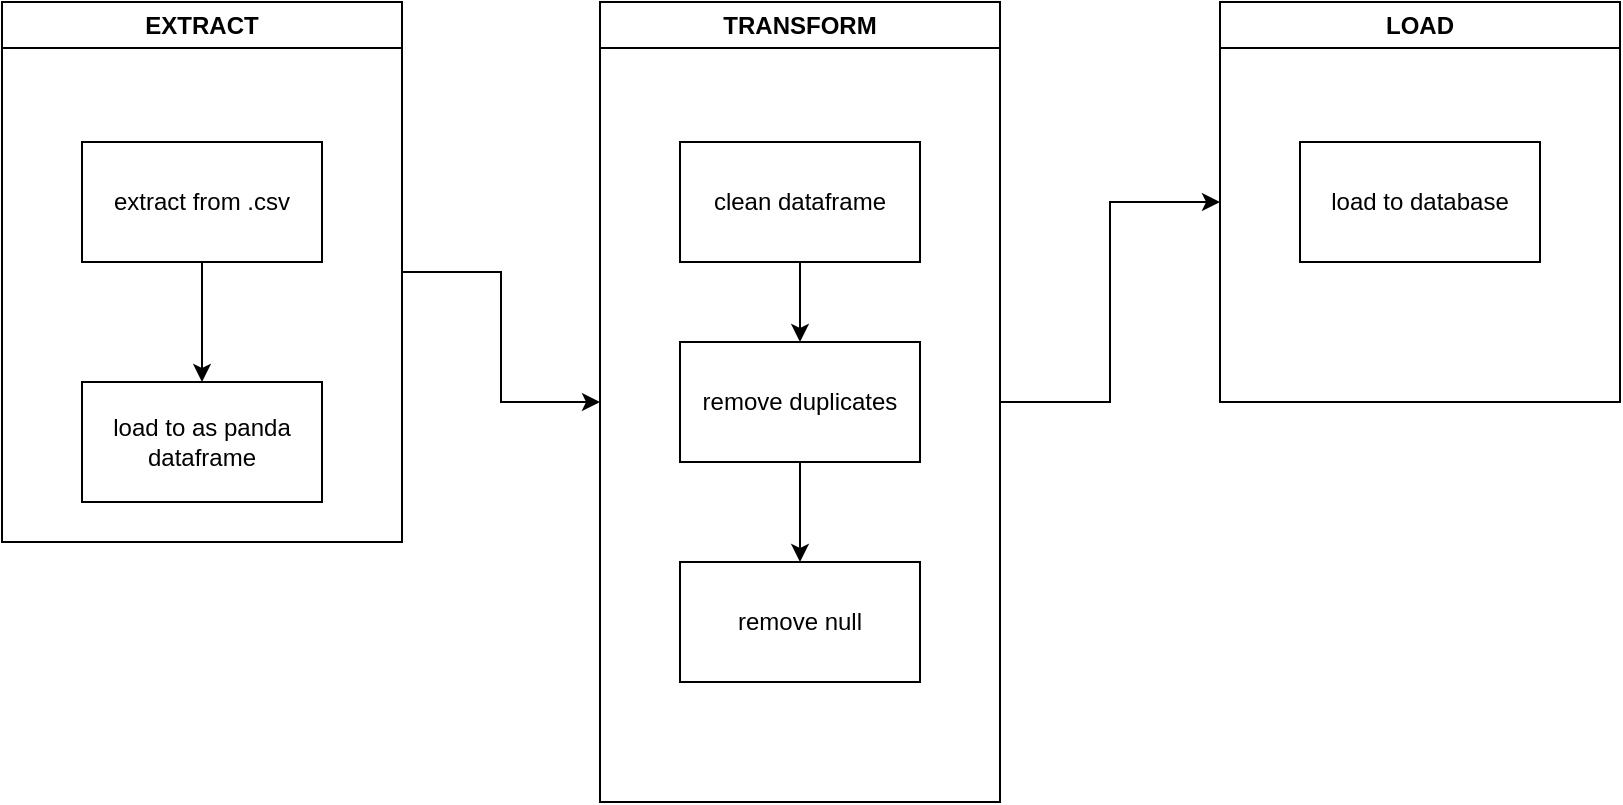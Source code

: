 <mxfile version="24.7.1" type="github">
  <diagram id="C5RBs43oDa-KdzZeNtuy" name="Page-1">
    <mxGraphModel dx="1120" dy="468" grid="1" gridSize="10" guides="1" tooltips="1" connect="1" arrows="1" fold="1" page="1" pageScale="1" pageWidth="827" pageHeight="1169" math="0" shadow="0">
      <root>
        <mxCell id="WIyWlLk6GJQsqaUBKTNV-0" />
        <mxCell id="WIyWlLk6GJQsqaUBKTNV-1" parent="WIyWlLk6GJQsqaUBKTNV-0" />
        <mxCell id="2mvyuT7OnR4QOL9daEKB-3" style="edgeStyle=orthogonalEdgeStyle;rounded=0;orthogonalLoop=1;jettySize=auto;html=1;entryX=0;entryY=0.5;entryDx=0;entryDy=0;" edge="1" parent="WIyWlLk6GJQsqaUBKTNV-1" source="2mvyuT7OnR4QOL9daEKB-0" target="2mvyuT7OnR4QOL9daEKB-1">
          <mxGeometry relative="1" as="geometry" />
        </mxCell>
        <mxCell id="2mvyuT7OnR4QOL9daEKB-0" value="EXTRACT" style="swimlane;whiteSpace=wrap;html=1;" vertex="1" parent="WIyWlLk6GJQsqaUBKTNV-1">
          <mxGeometry x="71" y="60" width="200" height="270" as="geometry" />
        </mxCell>
        <mxCell id="2mvyuT7OnR4QOL9daEKB-7" value="" style="edgeStyle=orthogonalEdgeStyle;rounded=0;orthogonalLoop=1;jettySize=auto;html=1;" edge="1" parent="2mvyuT7OnR4QOL9daEKB-0" source="2mvyuT7OnR4QOL9daEKB-5" target="2mvyuT7OnR4QOL9daEKB-6">
          <mxGeometry relative="1" as="geometry" />
        </mxCell>
        <mxCell id="2mvyuT7OnR4QOL9daEKB-5" value="extract from .csv" style="rounded=0;whiteSpace=wrap;html=1;" vertex="1" parent="2mvyuT7OnR4QOL9daEKB-0">
          <mxGeometry x="40" y="70" width="120" height="60" as="geometry" />
        </mxCell>
        <mxCell id="2mvyuT7OnR4QOL9daEKB-6" value="load to as panda dataframe" style="whiteSpace=wrap;html=1;rounded=0;" vertex="1" parent="2mvyuT7OnR4QOL9daEKB-0">
          <mxGeometry x="40" y="190" width="120" height="60" as="geometry" />
        </mxCell>
        <mxCell id="2mvyuT7OnR4QOL9daEKB-4" style="edgeStyle=orthogonalEdgeStyle;rounded=0;orthogonalLoop=1;jettySize=auto;html=1;entryX=0;entryY=0.5;entryDx=0;entryDy=0;" edge="1" parent="WIyWlLk6GJQsqaUBKTNV-1" source="2mvyuT7OnR4QOL9daEKB-1" target="2mvyuT7OnR4QOL9daEKB-2">
          <mxGeometry relative="1" as="geometry" />
        </mxCell>
        <mxCell id="2mvyuT7OnR4QOL9daEKB-1" value="TRANSFORM" style="swimlane;whiteSpace=wrap;html=1;" vertex="1" parent="WIyWlLk6GJQsqaUBKTNV-1">
          <mxGeometry x="370" y="60" width="200" height="400" as="geometry" />
        </mxCell>
        <mxCell id="2mvyuT7OnR4QOL9daEKB-10" value="" style="edgeStyle=orthogonalEdgeStyle;rounded=0;orthogonalLoop=1;jettySize=auto;html=1;" edge="1" parent="2mvyuT7OnR4QOL9daEKB-1" source="2mvyuT7OnR4QOL9daEKB-8" target="2mvyuT7OnR4QOL9daEKB-9">
          <mxGeometry relative="1" as="geometry" />
        </mxCell>
        <mxCell id="2mvyuT7OnR4QOL9daEKB-8" value="clean dataframe" style="whiteSpace=wrap;html=1;rounded=0;" vertex="1" parent="2mvyuT7OnR4QOL9daEKB-1">
          <mxGeometry x="40" y="70" width="120" height="60" as="geometry" />
        </mxCell>
        <mxCell id="2mvyuT7OnR4QOL9daEKB-9" value="remove duplicates" style="whiteSpace=wrap;html=1;rounded=0;" vertex="1" parent="2mvyuT7OnR4QOL9daEKB-1">
          <mxGeometry x="40" y="170" width="120" height="60" as="geometry" />
        </mxCell>
        <mxCell id="2mvyuT7OnR4QOL9daEKB-13" value="remove null" style="whiteSpace=wrap;html=1;rounded=0;" vertex="1" parent="2mvyuT7OnR4QOL9daEKB-1">
          <mxGeometry x="40" y="280" width="120" height="60" as="geometry" />
        </mxCell>
        <mxCell id="2mvyuT7OnR4QOL9daEKB-14" value="" style="edgeStyle=orthogonalEdgeStyle;rounded=0;orthogonalLoop=1;jettySize=auto;html=1;" edge="1" parent="2mvyuT7OnR4QOL9daEKB-1" source="2mvyuT7OnR4QOL9daEKB-9" target="2mvyuT7OnR4QOL9daEKB-13">
          <mxGeometry relative="1" as="geometry" />
        </mxCell>
        <mxCell id="2mvyuT7OnR4QOL9daEKB-2" value="LOAD" style="swimlane;whiteSpace=wrap;html=1;" vertex="1" parent="WIyWlLk6GJQsqaUBKTNV-1">
          <mxGeometry x="680" y="60" width="200" height="200" as="geometry" />
        </mxCell>
        <mxCell id="2mvyuT7OnR4QOL9daEKB-15" value="load to database" style="whiteSpace=wrap;html=1;" vertex="1" parent="2mvyuT7OnR4QOL9daEKB-2">
          <mxGeometry x="40" y="70" width="120" height="60" as="geometry" />
        </mxCell>
      </root>
    </mxGraphModel>
  </diagram>
</mxfile>
